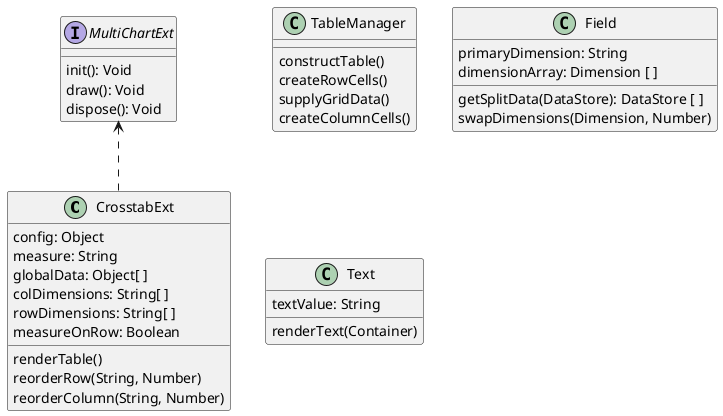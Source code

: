 @startuml

class CrosstabExt {
  config: Object
  measure: String
  globalData: Object[ ]
  colDimensions: String[ ]
  rowDimensions: String[ ]
  measureOnRow: Boolean

  renderTable()
  reorderRow(String, Number)
  reorderColumn(String, Number)
}

interface MultiChartExt {
  init(): Void
  draw(): Void
  dispose(): Void
}

class TableManager {
  constructTable()
  createRowCells()
  supplyGridData()
  createColumnCells()
}

class Field {
  primaryDimension: String
  dimensionArray: Dimension [ ]
  getSplitData(DataStore): DataStore [ ]
  swapDimensions(Dimension, Number)
}

class Text {
  textValue: String

  renderText(Container)
}

CrosstabExt .u.> MultiChartExt

@enduml

